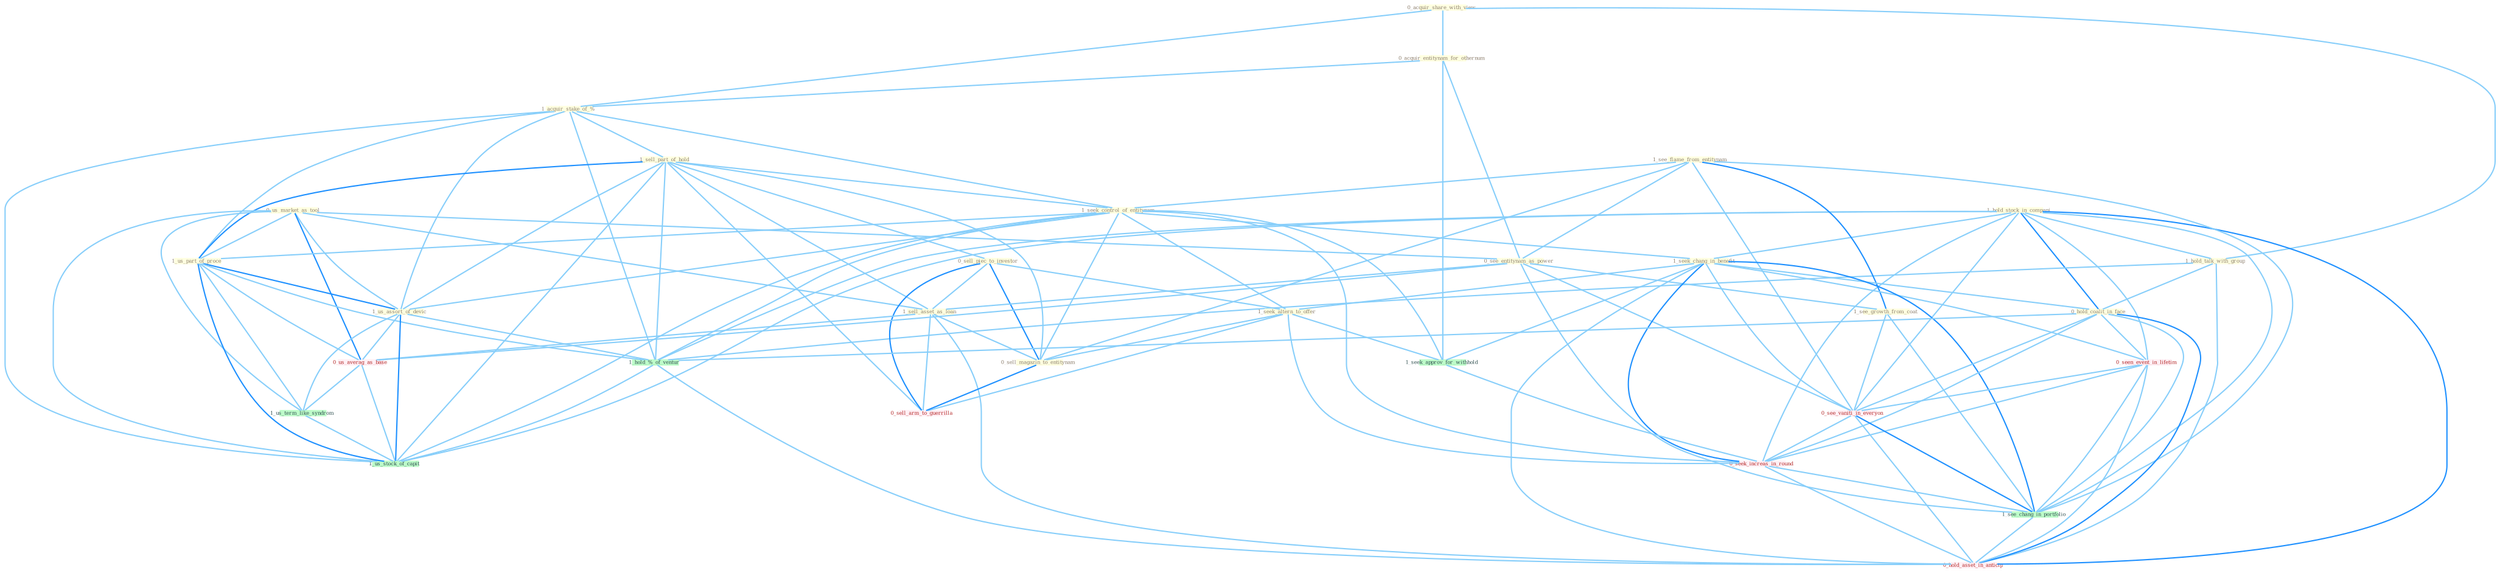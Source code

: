 Graph G{ 
    node
    [shape=polygon,style=filled,width=.5,height=.06,color="#BDFCC9",fixedsize=true,fontsize=4,
    fontcolor="#2f4f4f"];
    {node
    [color="#ffffe0", fontcolor="#8b7d6b"] "0_acquir_share_with_view " "1_hold_stock_in_compani " "0_acquir_entitynam_for_othernum " "1_acquir_stake_of_% " "1_sell_part_of_hold " "0_us_market_as_tool " "1_hold_talk_with_group " "1_see_flame_from_entitynam " "0_sell_piec_to_investor " "1_seek_control_of_entitynam " "0_see_entitynam_as_power " "1_us_part_of_proce " "1_seek_chang_in_benefit " "1_seek_altern_to_offer " "1_sell_asset_as_loan " "1_see_growth_from_coat " "1_us_assort_of_devic " "0_hold_coalit_in_face " "0_sell_magazin_to_entitynam "}
{node [color="#fff0f5", fontcolor="#b22222"] "0_seen_event_in_lifetim " "0_us_averag_as_base " "0_see_vaniti_in_everyon " "0_sell_arm_to_guerrilla " "0_seek_increas_in_round " "0_hold_asset_in_anticip "}
edge [color="#B0E2FF"];

	"0_acquir_share_with_view " -- "0_acquir_entitynam_for_othernum " [w="1", color="#87cefa" ];
	"0_acquir_share_with_view " -- "1_acquir_stake_of_% " [w="1", color="#87cefa" ];
	"0_acquir_share_with_view " -- "1_hold_talk_with_group " [w="1", color="#87cefa" ];
	"1_hold_stock_in_compani " -- "1_hold_talk_with_group " [w="1", color="#87cefa" ];
	"1_hold_stock_in_compani " -- "1_seek_chang_in_benefit " [w="1", color="#87cefa" ];
	"1_hold_stock_in_compani " -- "0_hold_coalit_in_face " [w="2", color="#1e90ff" , len=0.8];
	"1_hold_stock_in_compani " -- "0_seen_event_in_lifetim " [w="1", color="#87cefa" ];
	"1_hold_stock_in_compani " -- "1_hold_%_of_ventur " [w="1", color="#87cefa" ];
	"1_hold_stock_in_compani " -- "0_see_vaniti_in_everyon " [w="1", color="#87cefa" ];
	"1_hold_stock_in_compani " -- "0_seek_increas_in_round " [w="1", color="#87cefa" ];
	"1_hold_stock_in_compani " -- "1_us_stock_of_capit " [w="1", color="#87cefa" ];
	"1_hold_stock_in_compani " -- "1_see_chang_in_portfolio " [w="1", color="#87cefa" ];
	"1_hold_stock_in_compani " -- "0_hold_asset_in_anticip " [w="2", color="#1e90ff" , len=0.8];
	"0_acquir_entitynam_for_othernum " -- "1_acquir_stake_of_% " [w="1", color="#87cefa" ];
	"0_acquir_entitynam_for_othernum " -- "0_see_entitynam_as_power " [w="1", color="#87cefa" ];
	"0_acquir_entitynam_for_othernum " -- "1_seek_approv_for_withhold " [w="1", color="#87cefa" ];
	"1_acquir_stake_of_% " -- "1_sell_part_of_hold " [w="1", color="#87cefa" ];
	"1_acquir_stake_of_% " -- "1_seek_control_of_entitynam " [w="1", color="#87cefa" ];
	"1_acquir_stake_of_% " -- "1_us_part_of_proce " [w="1", color="#87cefa" ];
	"1_acquir_stake_of_% " -- "1_us_assort_of_devic " [w="1", color="#87cefa" ];
	"1_acquir_stake_of_% " -- "1_hold_%_of_ventur " [w="1", color="#87cefa" ];
	"1_acquir_stake_of_% " -- "1_us_stock_of_capit " [w="1", color="#87cefa" ];
	"1_sell_part_of_hold " -- "0_sell_piec_to_investor " [w="1", color="#87cefa" ];
	"1_sell_part_of_hold " -- "1_seek_control_of_entitynam " [w="1", color="#87cefa" ];
	"1_sell_part_of_hold " -- "1_us_part_of_proce " [w="2", color="#1e90ff" , len=0.8];
	"1_sell_part_of_hold " -- "1_sell_asset_as_loan " [w="1", color="#87cefa" ];
	"1_sell_part_of_hold " -- "1_us_assort_of_devic " [w="1", color="#87cefa" ];
	"1_sell_part_of_hold " -- "0_sell_magazin_to_entitynam " [w="1", color="#87cefa" ];
	"1_sell_part_of_hold " -- "1_hold_%_of_ventur " [w="1", color="#87cefa" ];
	"1_sell_part_of_hold " -- "0_sell_arm_to_guerrilla " [w="1", color="#87cefa" ];
	"1_sell_part_of_hold " -- "1_us_stock_of_capit " [w="1", color="#87cefa" ];
	"0_us_market_as_tool " -- "0_see_entitynam_as_power " [w="1", color="#87cefa" ];
	"0_us_market_as_tool " -- "1_us_part_of_proce " [w="1", color="#87cefa" ];
	"0_us_market_as_tool " -- "1_sell_asset_as_loan " [w="1", color="#87cefa" ];
	"0_us_market_as_tool " -- "1_us_assort_of_devic " [w="1", color="#87cefa" ];
	"0_us_market_as_tool " -- "0_us_averag_as_base " [w="2", color="#1e90ff" , len=0.8];
	"0_us_market_as_tool " -- "1_us_term_like_syndrom " [w="1", color="#87cefa" ];
	"0_us_market_as_tool " -- "1_us_stock_of_capit " [w="1", color="#87cefa" ];
	"1_hold_talk_with_group " -- "0_hold_coalit_in_face " [w="1", color="#87cefa" ];
	"1_hold_talk_with_group " -- "1_hold_%_of_ventur " [w="1", color="#87cefa" ];
	"1_hold_talk_with_group " -- "0_hold_asset_in_anticip " [w="1", color="#87cefa" ];
	"1_see_flame_from_entitynam " -- "1_seek_control_of_entitynam " [w="1", color="#87cefa" ];
	"1_see_flame_from_entitynam " -- "0_see_entitynam_as_power " [w="1", color="#87cefa" ];
	"1_see_flame_from_entitynam " -- "1_see_growth_from_coat " [w="2", color="#1e90ff" , len=0.8];
	"1_see_flame_from_entitynam " -- "0_sell_magazin_to_entitynam " [w="1", color="#87cefa" ];
	"1_see_flame_from_entitynam " -- "0_see_vaniti_in_everyon " [w="1", color="#87cefa" ];
	"1_see_flame_from_entitynam " -- "1_see_chang_in_portfolio " [w="1", color="#87cefa" ];
	"0_sell_piec_to_investor " -- "1_seek_altern_to_offer " [w="1", color="#87cefa" ];
	"0_sell_piec_to_investor " -- "1_sell_asset_as_loan " [w="1", color="#87cefa" ];
	"0_sell_piec_to_investor " -- "0_sell_magazin_to_entitynam " [w="2", color="#1e90ff" , len=0.8];
	"0_sell_piec_to_investor " -- "0_sell_arm_to_guerrilla " [w="2", color="#1e90ff" , len=0.8];
	"1_seek_control_of_entitynam " -- "1_us_part_of_proce " [w="1", color="#87cefa" ];
	"1_seek_control_of_entitynam " -- "1_seek_chang_in_benefit " [w="1", color="#87cefa" ];
	"1_seek_control_of_entitynam " -- "1_seek_altern_to_offer " [w="1", color="#87cefa" ];
	"1_seek_control_of_entitynam " -- "1_us_assort_of_devic " [w="1", color="#87cefa" ];
	"1_seek_control_of_entitynam " -- "0_sell_magazin_to_entitynam " [w="1", color="#87cefa" ];
	"1_seek_control_of_entitynam " -- "1_seek_approv_for_withhold " [w="1", color="#87cefa" ];
	"1_seek_control_of_entitynam " -- "1_hold_%_of_ventur " [w="1", color="#87cefa" ];
	"1_seek_control_of_entitynam " -- "0_seek_increas_in_round " [w="1", color="#87cefa" ];
	"1_seek_control_of_entitynam " -- "1_us_stock_of_capit " [w="1", color="#87cefa" ];
	"0_see_entitynam_as_power " -- "1_sell_asset_as_loan " [w="1", color="#87cefa" ];
	"0_see_entitynam_as_power " -- "1_see_growth_from_coat " [w="1", color="#87cefa" ];
	"0_see_entitynam_as_power " -- "0_us_averag_as_base " [w="1", color="#87cefa" ];
	"0_see_entitynam_as_power " -- "0_see_vaniti_in_everyon " [w="1", color="#87cefa" ];
	"0_see_entitynam_as_power " -- "1_see_chang_in_portfolio " [w="1", color="#87cefa" ];
	"1_us_part_of_proce " -- "1_us_assort_of_devic " [w="2", color="#1e90ff" , len=0.8];
	"1_us_part_of_proce " -- "0_us_averag_as_base " [w="1", color="#87cefa" ];
	"1_us_part_of_proce " -- "1_us_term_like_syndrom " [w="1", color="#87cefa" ];
	"1_us_part_of_proce " -- "1_hold_%_of_ventur " [w="1", color="#87cefa" ];
	"1_us_part_of_proce " -- "1_us_stock_of_capit " [w="2", color="#1e90ff" , len=0.8];
	"1_seek_chang_in_benefit " -- "1_seek_altern_to_offer " [w="1", color="#87cefa" ];
	"1_seek_chang_in_benefit " -- "0_hold_coalit_in_face " [w="1", color="#87cefa" ];
	"1_seek_chang_in_benefit " -- "0_seen_event_in_lifetim " [w="1", color="#87cefa" ];
	"1_seek_chang_in_benefit " -- "1_seek_approv_for_withhold " [w="1", color="#87cefa" ];
	"1_seek_chang_in_benefit " -- "0_see_vaniti_in_everyon " [w="1", color="#87cefa" ];
	"1_seek_chang_in_benefit " -- "0_seek_increas_in_round " [w="2", color="#1e90ff" , len=0.8];
	"1_seek_chang_in_benefit " -- "1_see_chang_in_portfolio " [w="2", color="#1e90ff" , len=0.8];
	"1_seek_chang_in_benefit " -- "0_hold_asset_in_anticip " [w="1", color="#87cefa" ];
	"1_seek_altern_to_offer " -- "0_sell_magazin_to_entitynam " [w="1", color="#87cefa" ];
	"1_seek_altern_to_offer " -- "1_seek_approv_for_withhold " [w="1", color="#87cefa" ];
	"1_seek_altern_to_offer " -- "0_sell_arm_to_guerrilla " [w="1", color="#87cefa" ];
	"1_seek_altern_to_offer " -- "0_seek_increas_in_round " [w="1", color="#87cefa" ];
	"1_sell_asset_as_loan " -- "0_sell_magazin_to_entitynam " [w="1", color="#87cefa" ];
	"1_sell_asset_as_loan " -- "0_us_averag_as_base " [w="1", color="#87cefa" ];
	"1_sell_asset_as_loan " -- "0_sell_arm_to_guerrilla " [w="1", color="#87cefa" ];
	"1_sell_asset_as_loan " -- "0_hold_asset_in_anticip " [w="1", color="#87cefa" ];
	"1_see_growth_from_coat " -- "0_see_vaniti_in_everyon " [w="1", color="#87cefa" ];
	"1_see_growth_from_coat " -- "1_see_chang_in_portfolio " [w="1", color="#87cefa" ];
	"1_us_assort_of_devic " -- "0_us_averag_as_base " [w="1", color="#87cefa" ];
	"1_us_assort_of_devic " -- "1_us_term_like_syndrom " [w="1", color="#87cefa" ];
	"1_us_assort_of_devic " -- "1_hold_%_of_ventur " [w="1", color="#87cefa" ];
	"1_us_assort_of_devic " -- "1_us_stock_of_capit " [w="2", color="#1e90ff" , len=0.8];
	"0_hold_coalit_in_face " -- "0_seen_event_in_lifetim " [w="1", color="#87cefa" ];
	"0_hold_coalit_in_face " -- "1_hold_%_of_ventur " [w="1", color="#87cefa" ];
	"0_hold_coalit_in_face " -- "0_see_vaniti_in_everyon " [w="1", color="#87cefa" ];
	"0_hold_coalit_in_face " -- "0_seek_increas_in_round " [w="1", color="#87cefa" ];
	"0_hold_coalit_in_face " -- "1_see_chang_in_portfolio " [w="1", color="#87cefa" ];
	"0_hold_coalit_in_face " -- "0_hold_asset_in_anticip " [w="2", color="#1e90ff" , len=0.8];
	"0_sell_magazin_to_entitynam " -- "0_sell_arm_to_guerrilla " [w="2", color="#1e90ff" , len=0.8];
	"0_seen_event_in_lifetim " -- "0_see_vaniti_in_everyon " [w="1", color="#87cefa" ];
	"0_seen_event_in_lifetim " -- "0_seek_increas_in_round " [w="1", color="#87cefa" ];
	"0_seen_event_in_lifetim " -- "1_see_chang_in_portfolio " [w="1", color="#87cefa" ];
	"0_seen_event_in_lifetim " -- "0_hold_asset_in_anticip " [w="1", color="#87cefa" ];
	"0_us_averag_as_base " -- "1_us_term_like_syndrom " [w="1", color="#87cefa" ];
	"0_us_averag_as_base " -- "1_us_stock_of_capit " [w="1", color="#87cefa" ];
	"1_us_term_like_syndrom " -- "1_us_stock_of_capit " [w="1", color="#87cefa" ];
	"1_seek_approv_for_withhold " -- "0_seek_increas_in_round " [w="1", color="#87cefa" ];
	"1_hold_%_of_ventur " -- "1_us_stock_of_capit " [w="1", color="#87cefa" ];
	"1_hold_%_of_ventur " -- "0_hold_asset_in_anticip " [w="1", color="#87cefa" ];
	"0_see_vaniti_in_everyon " -- "0_seek_increas_in_round " [w="1", color="#87cefa" ];
	"0_see_vaniti_in_everyon " -- "1_see_chang_in_portfolio " [w="2", color="#1e90ff" , len=0.8];
	"0_see_vaniti_in_everyon " -- "0_hold_asset_in_anticip " [w="1", color="#87cefa" ];
	"0_seek_increas_in_round " -- "1_see_chang_in_portfolio " [w="1", color="#87cefa" ];
	"0_seek_increas_in_round " -- "0_hold_asset_in_anticip " [w="1", color="#87cefa" ];
	"1_see_chang_in_portfolio " -- "0_hold_asset_in_anticip " [w="1", color="#87cefa" ];
}